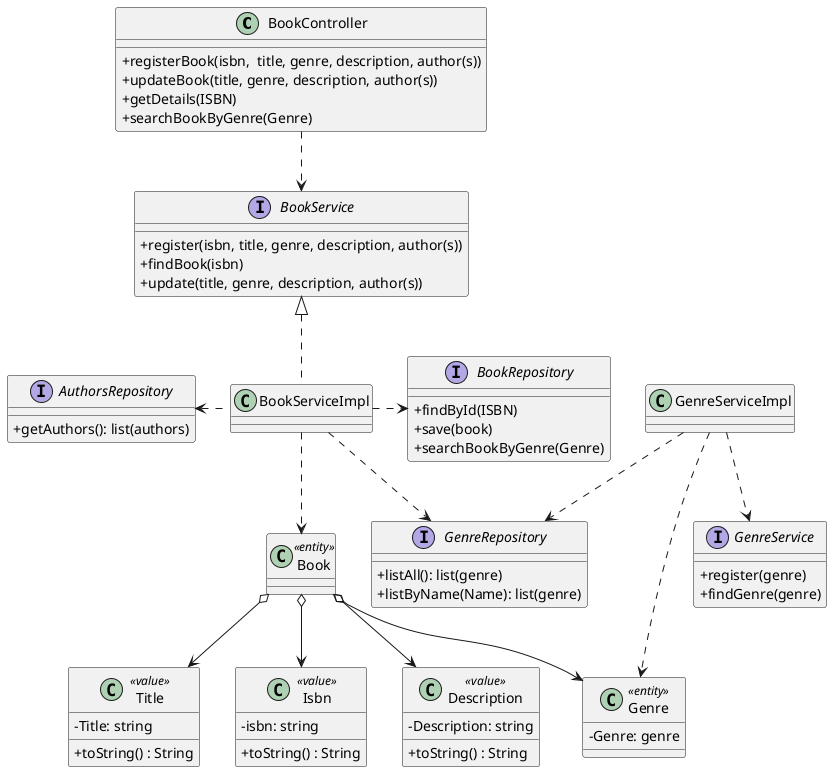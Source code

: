 @startuml

'hide circle
skinparam classAttributeIconSize 0

class BookController {
    + registerBook(isbn,  title, genre, description, author(s))
    + updateBook(title, genre, description, author(s))
    + getDetails(ISBN)
    + searchBookByGenre(Genre)
}

interface BookRepository {
    + findById(ISBN)
    + save(book)
    + searchBookByGenre(Genre)
}

interface BookService {
    + register(isbn, title, genre, description, author(s))
    + findBook(isbn)
    + update(title, genre, description, author(s))
}

class BookServiceImpl implements BookService{
}

class Book <<entity>>{

}

class Title <<value>>{
    - Title: string
    + toString() : String
}

class Isbn <<value>>{
    - isbn: string
    + toString() : String
}

class Description <<value>>{
    - Description: string
    + toString() : String
}

class Genre <<entity>>{
   - Genre: genre
}

interface GenreRepository {
    + listAll(): list(genre)
    + listByName(Name): list(genre)
}

interface GenreService {
    + register(genre)
    + findGenre(genre)
}

interface AuthorsRepository {
    + getAuthors(): list(authors)
}

Book o--> Isbn
Book o--> Title
Book o--> Description
Book o--> Genre

BookServiceImpl .down.> Book

BookServiceImpl..>GenreRepository
BookServiceImpl .left.>AuthorsRepository
GenreServiceImpl ..> Genre
BookController ..> BookService
BookServiceImpl .right.> BookRepository
GenreServiceImpl ..> GenreRepository
GenreServiceImpl ..> GenreService
@enduml